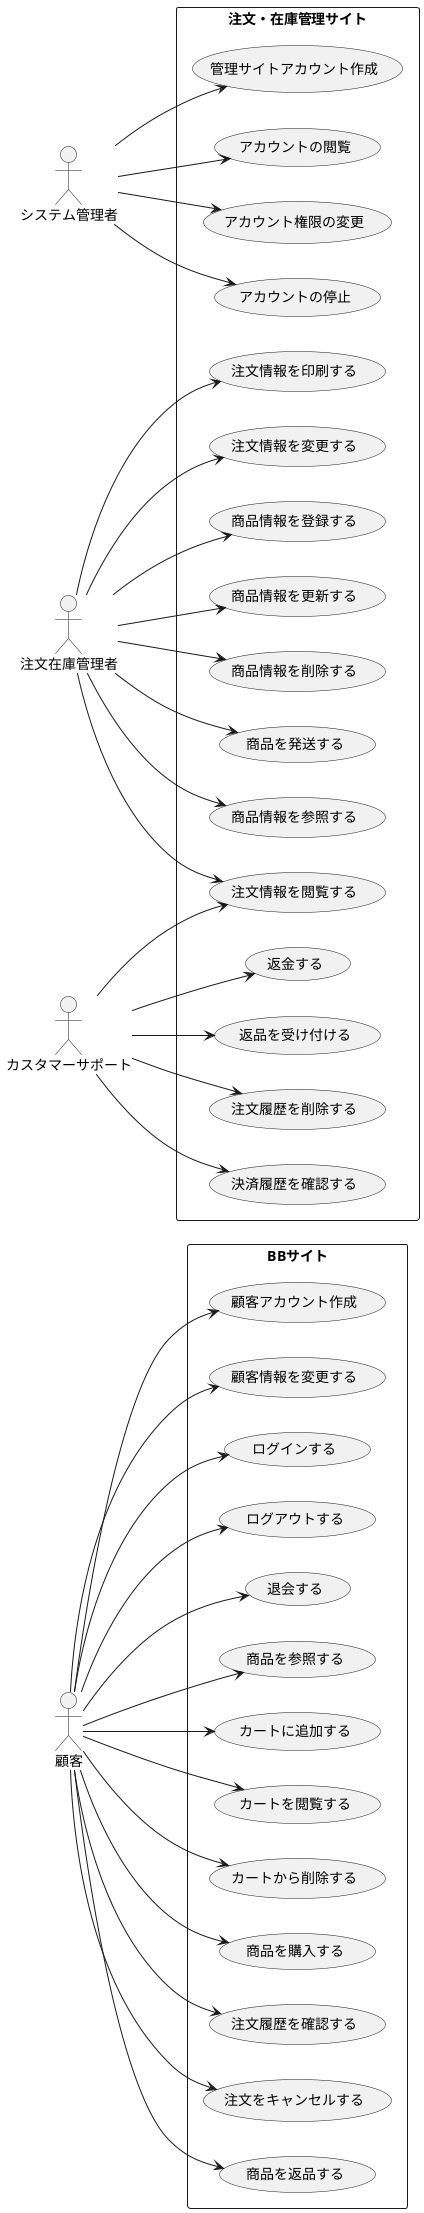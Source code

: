 @startuml BB注文管理システムユースケース図
left to right direction
actor 顧客 as U

actor システム管理者 as M

actor 注文在庫管理者 as SM

actor カスタマーサポート as CS

rectangle BBサイト {
  usecase "顧客アカウント作成" as UC1
  usecase "顧客情報を変更する" as UC2
  usecase "ログインする" as UC3
  usecase "ログアウトする" as UC4
  usecase "退会する" as UC5
  usecase "商品を参照する" as UC6
  usecase "カートに追加する" as UC7
  usecase "カートを閲覧する" as UC8
  usecase "カートから削除する" as UC9
  usecase "商品を購入する" as UC10
  usecase "注文履歴を確認する" as UC11
  usecase "注文をキャンセルする" as UC12
  usecase "商品を返品する" as UC13
}

rectangle 注文・在庫管理サイト {
  usecase "管理サイトアカウント作成" as UC14
  usecase "アカウントの閲覧" as UC15
  usecase "アカウント権限の変更" as UC16
  usecase "アカウントの停止" as UC17
  usecase "商品情報を登録する" as UC18
  usecase "商品情報を更新する" as UC19
  usecase "商品情報を削除する" as UC20
  usecase "商品を発送する" as UC21
  usecase "商品情報を参照する" as UC22
  usecase "注文情報を印刷する" as UC23
  usecase "注文情報を閲覧する" as UC24
  usecase "注文情報を変更する" as UC25
  usecase "返金する" as UC26
  usecase "返品を受け付ける" as UC27
  usecase "注文履歴を削除する" as UC28
  usecase "決済履歴を確認する" as UC29
}

U --> UC1
U --> UC2
U --> UC3
U --> UC4
U --> UC5
U --> UC6
U --> UC7
U --> UC8
U --> UC9
U --> UC10
U --> UC11
U --> UC12
U --> UC13

M --> UC14
M --> UC15
M --> UC16
M --> UC17

SM --> UC18
SM --> UC19
SM --> UC20
SM --> UC21
SM --> UC22
SM --> UC23
SM --> UC24
SM --> UC25

CS --> UC24
CS --> UC26
CS --> UC27
CS --> UC28
CS --> UC29

@enduml